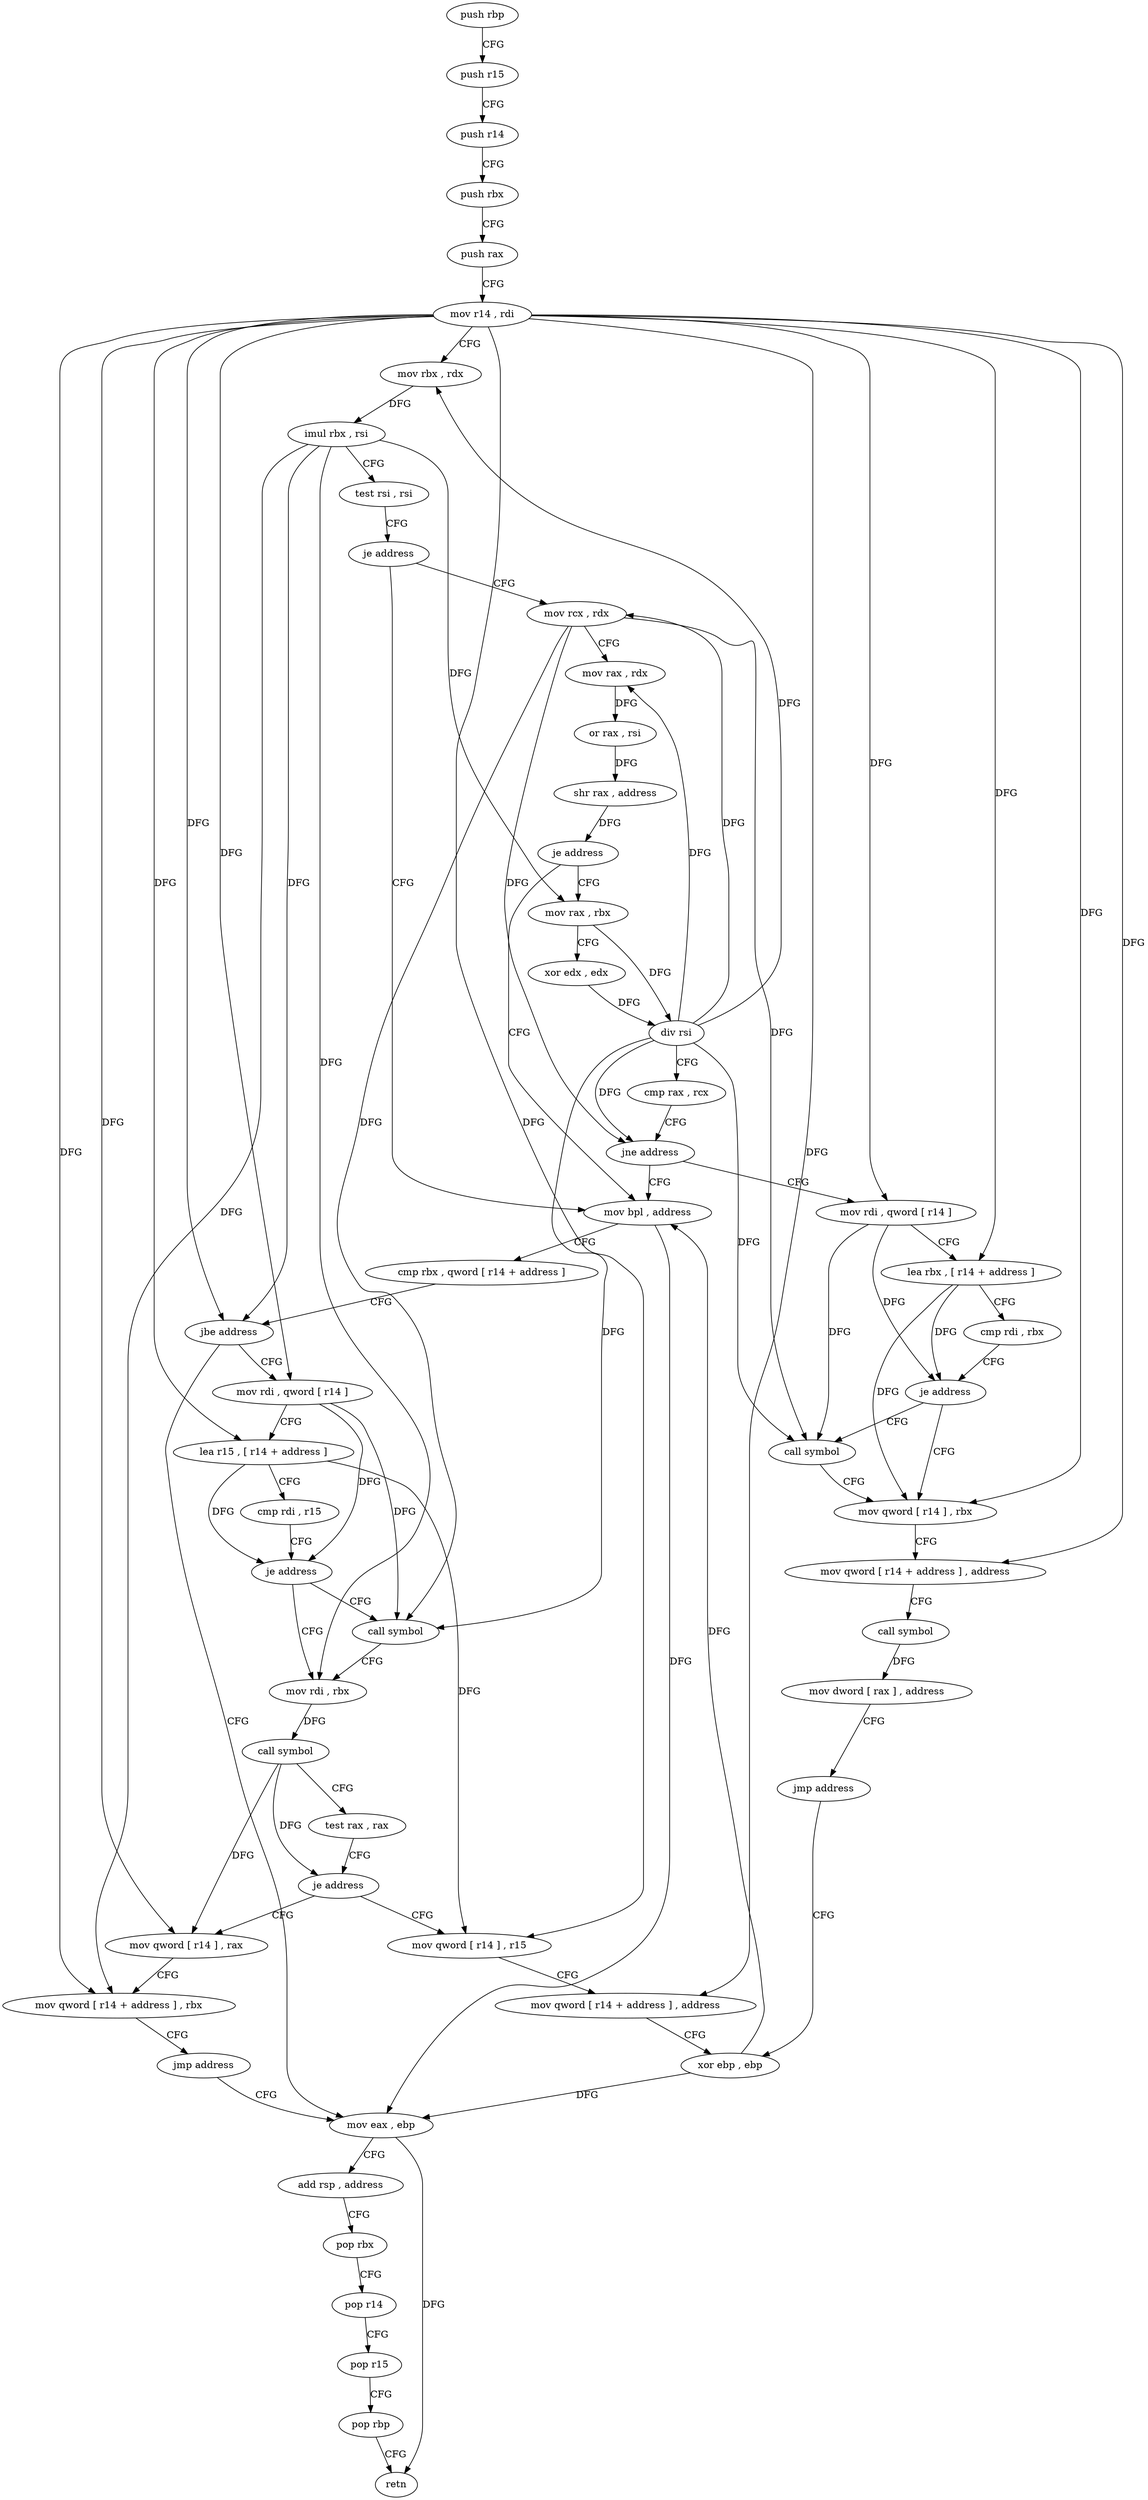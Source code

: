 digraph "func" {
"293664" [label = "push rbp" ]
"293665" [label = "push r15" ]
"293667" [label = "push r14" ]
"293669" [label = "push rbx" ]
"293670" [label = "push rax" ]
"293671" [label = "mov r14 , rdi" ]
"293674" [label = "mov rbx , rdx" ]
"293677" [label = "imul rbx , rsi" ]
"293681" [label = "test rsi , rsi" ]
"293684" [label = "je address" ]
"293714" [label = "mov bpl , address" ]
"293686" [label = "mov rcx , rdx" ]
"293717" [label = "cmp rbx , qword [ r14 + address ]" ]
"293721" [label = "jbe address" ]
"293816" [label = "mov eax , ebp" ]
"293723" [label = "mov rdi , qword [ r14 ]" ]
"293689" [label = "mov rax , rdx" ]
"293692" [label = "or rax , rsi" ]
"293695" [label = "shr rax , address" ]
"293699" [label = "je address" ]
"293701" [label = "mov rax , rbx" ]
"293818" [label = "add rsp , address" ]
"293822" [label = "pop rbx" ]
"293823" [label = "pop r14" ]
"293825" [label = "pop r15" ]
"293827" [label = "pop rbp" ]
"293828" [label = "retn" ]
"293726" [label = "lea r15 , [ r14 + address ]" ]
"293730" [label = "cmp rdi , r15" ]
"293733" [label = "je address" ]
"293740" [label = "mov rdi , rbx" ]
"293735" [label = "call symbol" ]
"293704" [label = "xor edx , edx" ]
"293706" [label = "div rsi" ]
"293709" [label = "cmp rax , rcx" ]
"293712" [label = "jne address" ]
"293762" [label = "mov rdi , qword [ r14 ]" ]
"293743" [label = "call symbol" ]
"293748" [label = "test rax , rax" ]
"293751" [label = "je address" ]
"293803" [label = "mov qword [ r14 ] , r15" ]
"293753" [label = "mov qword [ r14 ] , rax" ]
"293765" [label = "lea rbx , [ r14 + address ]" ]
"293769" [label = "cmp rdi , rbx" ]
"293772" [label = "je address" ]
"293779" [label = "mov qword [ r14 ] , rbx" ]
"293774" [label = "call symbol" ]
"293806" [label = "mov qword [ r14 + address ] , address" ]
"293814" [label = "xor ebp , ebp" ]
"293756" [label = "mov qword [ r14 + address ] , rbx" ]
"293760" [label = "jmp address" ]
"293782" [label = "mov qword [ r14 + address ] , address" ]
"293790" [label = "call symbol" ]
"293795" [label = "mov dword [ rax ] , address" ]
"293801" [label = "jmp address" ]
"293664" -> "293665" [ label = "CFG" ]
"293665" -> "293667" [ label = "CFG" ]
"293667" -> "293669" [ label = "CFG" ]
"293669" -> "293670" [ label = "CFG" ]
"293670" -> "293671" [ label = "CFG" ]
"293671" -> "293674" [ label = "CFG" ]
"293671" -> "293721" [ label = "DFG" ]
"293671" -> "293723" [ label = "DFG" ]
"293671" -> "293726" [ label = "DFG" ]
"293671" -> "293762" [ label = "DFG" ]
"293671" -> "293765" [ label = "DFG" ]
"293671" -> "293803" [ label = "DFG" ]
"293671" -> "293806" [ label = "DFG" ]
"293671" -> "293753" [ label = "DFG" ]
"293671" -> "293756" [ label = "DFG" ]
"293671" -> "293779" [ label = "DFG" ]
"293671" -> "293782" [ label = "DFG" ]
"293674" -> "293677" [ label = "DFG" ]
"293677" -> "293681" [ label = "CFG" ]
"293677" -> "293721" [ label = "DFG" ]
"293677" -> "293701" [ label = "DFG" ]
"293677" -> "293740" [ label = "DFG" ]
"293677" -> "293756" [ label = "DFG" ]
"293681" -> "293684" [ label = "CFG" ]
"293684" -> "293714" [ label = "CFG" ]
"293684" -> "293686" [ label = "CFG" ]
"293714" -> "293717" [ label = "CFG" ]
"293714" -> "293816" [ label = "DFG" ]
"293686" -> "293689" [ label = "CFG" ]
"293686" -> "293712" [ label = "DFG" ]
"293686" -> "293735" [ label = "DFG" ]
"293686" -> "293774" [ label = "DFG" ]
"293717" -> "293721" [ label = "CFG" ]
"293721" -> "293816" [ label = "CFG" ]
"293721" -> "293723" [ label = "CFG" ]
"293816" -> "293818" [ label = "CFG" ]
"293816" -> "293828" [ label = "DFG" ]
"293723" -> "293726" [ label = "CFG" ]
"293723" -> "293733" [ label = "DFG" ]
"293723" -> "293735" [ label = "DFG" ]
"293689" -> "293692" [ label = "DFG" ]
"293692" -> "293695" [ label = "DFG" ]
"293695" -> "293699" [ label = "DFG" ]
"293699" -> "293714" [ label = "CFG" ]
"293699" -> "293701" [ label = "CFG" ]
"293701" -> "293704" [ label = "CFG" ]
"293701" -> "293706" [ label = "DFG" ]
"293818" -> "293822" [ label = "CFG" ]
"293822" -> "293823" [ label = "CFG" ]
"293823" -> "293825" [ label = "CFG" ]
"293825" -> "293827" [ label = "CFG" ]
"293827" -> "293828" [ label = "CFG" ]
"293726" -> "293730" [ label = "CFG" ]
"293726" -> "293733" [ label = "DFG" ]
"293726" -> "293803" [ label = "DFG" ]
"293730" -> "293733" [ label = "CFG" ]
"293733" -> "293740" [ label = "CFG" ]
"293733" -> "293735" [ label = "CFG" ]
"293740" -> "293743" [ label = "DFG" ]
"293735" -> "293740" [ label = "CFG" ]
"293704" -> "293706" [ label = "DFG" ]
"293706" -> "293709" [ label = "CFG" ]
"293706" -> "293674" [ label = "DFG" ]
"293706" -> "293686" [ label = "DFG" ]
"293706" -> "293689" [ label = "DFG" ]
"293706" -> "293712" [ label = "DFG" ]
"293706" -> "293735" [ label = "DFG" ]
"293706" -> "293774" [ label = "DFG" ]
"293709" -> "293712" [ label = "CFG" ]
"293712" -> "293762" [ label = "CFG" ]
"293712" -> "293714" [ label = "CFG" ]
"293762" -> "293765" [ label = "CFG" ]
"293762" -> "293772" [ label = "DFG" ]
"293762" -> "293774" [ label = "DFG" ]
"293743" -> "293748" [ label = "CFG" ]
"293743" -> "293751" [ label = "DFG" ]
"293743" -> "293753" [ label = "DFG" ]
"293748" -> "293751" [ label = "CFG" ]
"293751" -> "293803" [ label = "CFG" ]
"293751" -> "293753" [ label = "CFG" ]
"293803" -> "293806" [ label = "CFG" ]
"293753" -> "293756" [ label = "CFG" ]
"293765" -> "293769" [ label = "CFG" ]
"293765" -> "293772" [ label = "DFG" ]
"293765" -> "293779" [ label = "DFG" ]
"293769" -> "293772" [ label = "CFG" ]
"293772" -> "293779" [ label = "CFG" ]
"293772" -> "293774" [ label = "CFG" ]
"293779" -> "293782" [ label = "CFG" ]
"293774" -> "293779" [ label = "CFG" ]
"293806" -> "293814" [ label = "CFG" ]
"293814" -> "293816" [ label = "DFG" ]
"293814" -> "293714" [ label = "DFG" ]
"293756" -> "293760" [ label = "CFG" ]
"293760" -> "293816" [ label = "CFG" ]
"293782" -> "293790" [ label = "CFG" ]
"293790" -> "293795" [ label = "DFG" ]
"293795" -> "293801" [ label = "CFG" ]
"293801" -> "293814" [ label = "CFG" ]
}
